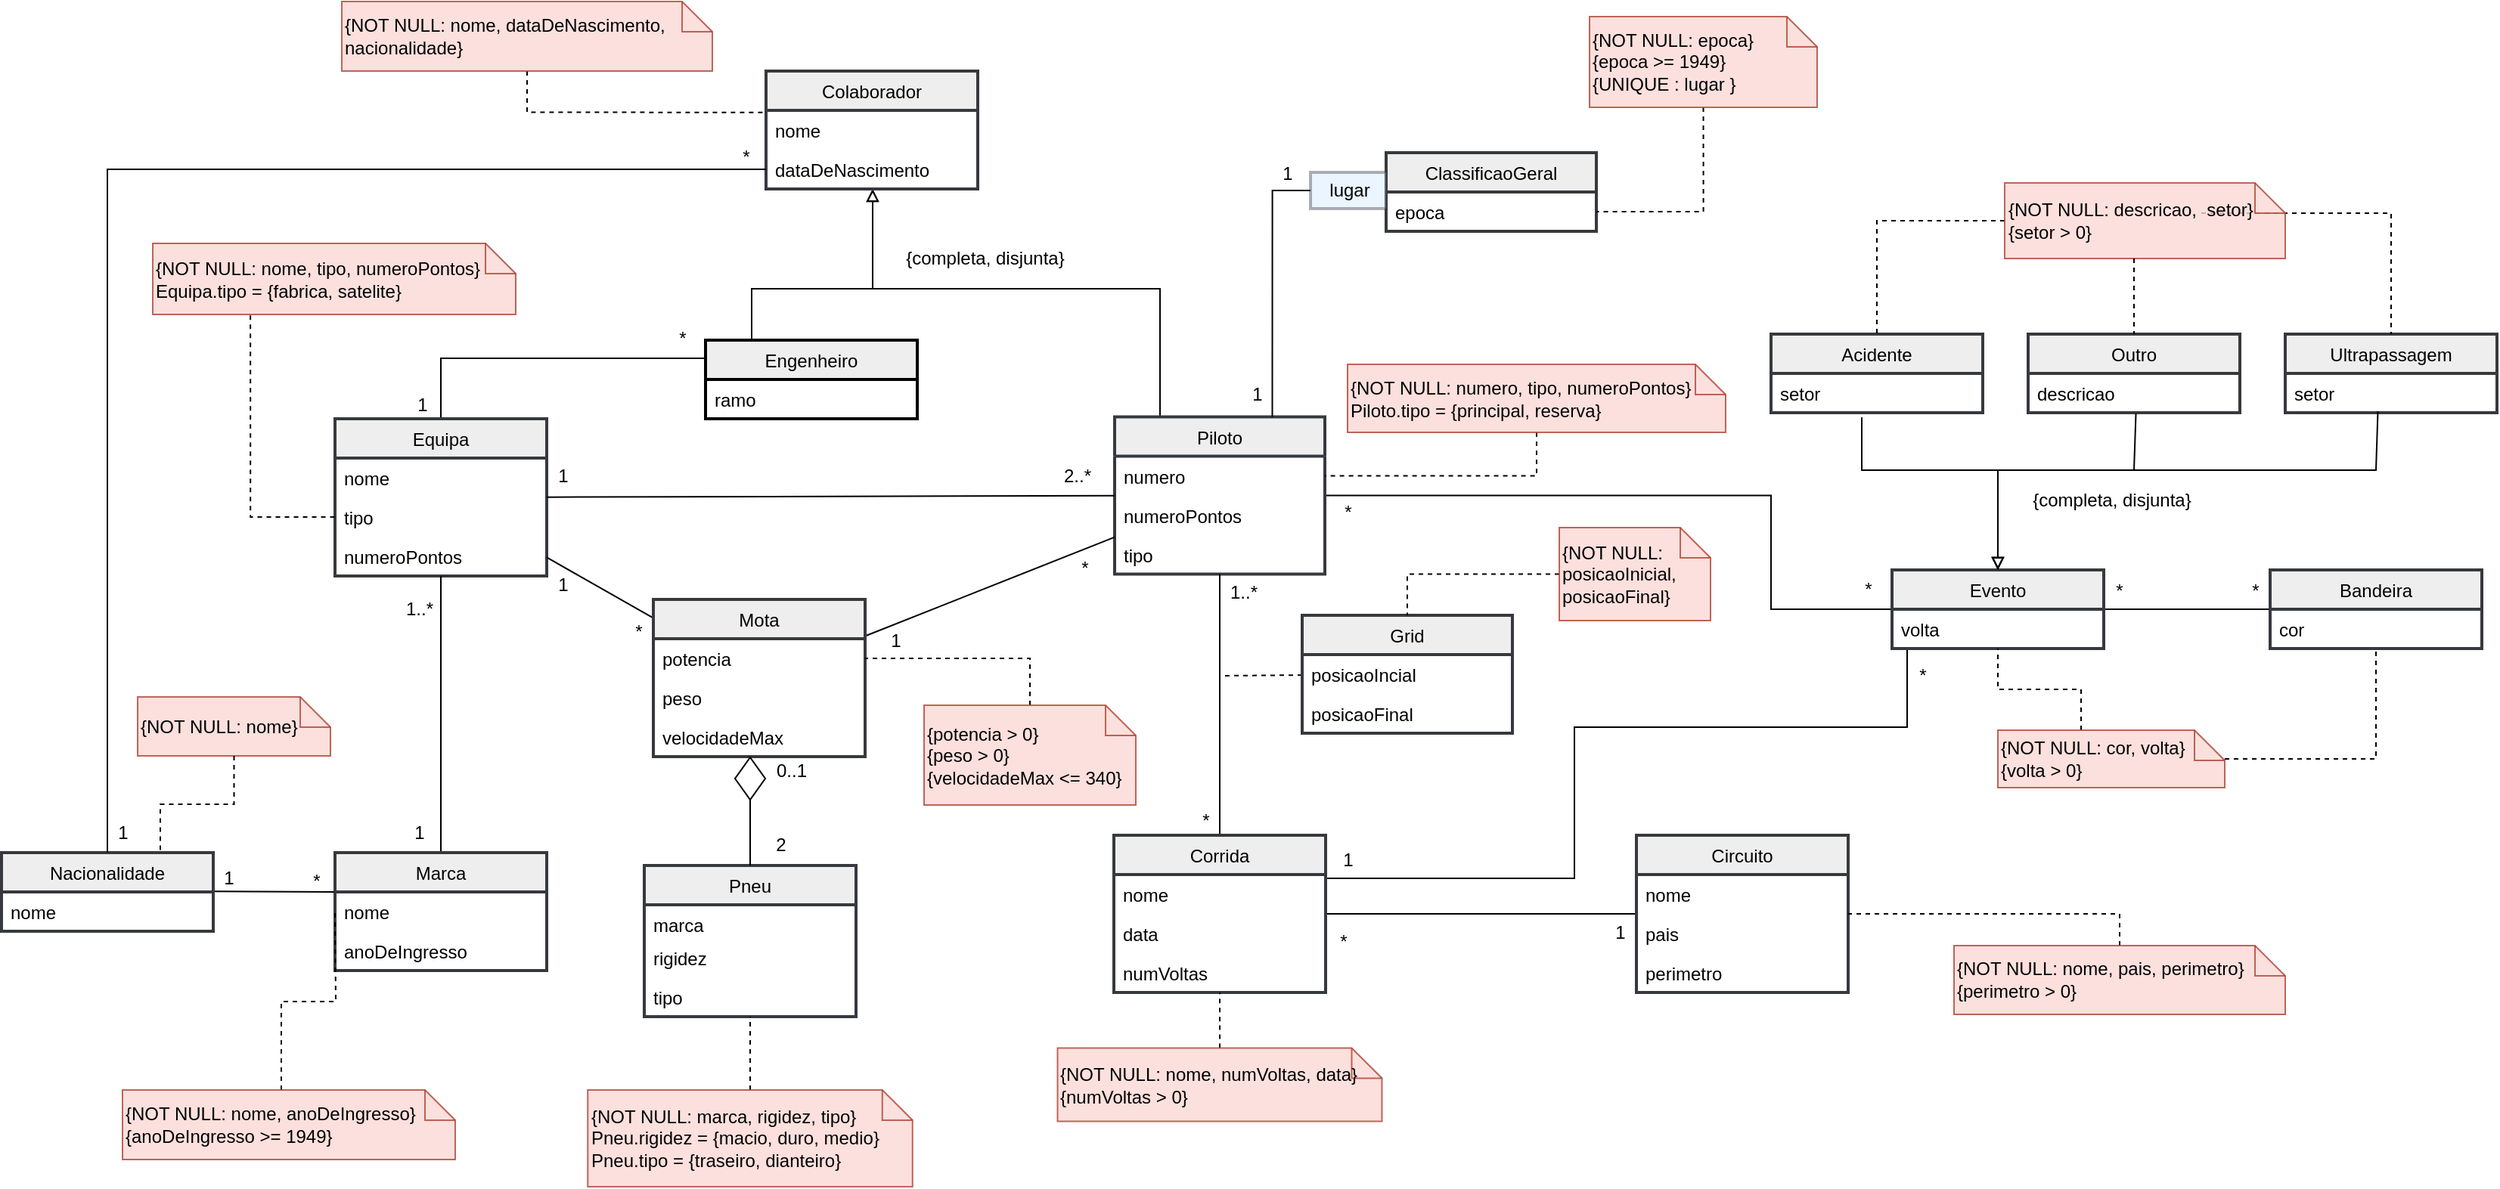 <mxfile version="15.9.1" type="device"><diagram id="W3Yn-J2Q2SD5aKHEiCi0" name="Página-1"><mxGraphModel dx="2249" dy="755" grid="1" gridSize="10" guides="1" tooltips="1" connect="1" arrows="1" fold="1" page="1" pageScale="1" pageWidth="827" pageHeight="1169" math="0" shadow="0"><root><mxCell id="0"/><mxCell id="1" parent="0"/><mxCell id="7Xu1sDAc1lIP5U2hS9Tf-28" style="edgeStyle=orthogonalEdgeStyle;rounded=0;orthogonalLoop=1;jettySize=auto;html=1;exitX=0.5;exitY=0;exitDx=0;exitDy=0;endArrow=none;endFill=0;" parent="1" source="SKWcawX3aGjI_WozmqhI-1" target="7Xu1sDAc1lIP5U2hS9Tf-5" edge="1"><mxGeometry relative="1" as="geometry"><Array as="points"><mxPoint x="240.5" y="446"/></Array></mxGeometry></mxCell><mxCell id="SKWcawX3aGjI_WozmqhI-1" value="Equipa" style="swimlane;fontStyle=0;childLayout=stackLayout;horizontal=1;startSize=26;fillColor=#eeeeee;horizontalStack=0;resizeParent=1;resizeParentMax=0;resizeLast=0;collapsible=1;marginBottom=0;strokeWidth=2;strokeColor=#36393d;" parent="1" vertex="1"><mxGeometry x="170.5" y="486" width="140" height="104" as="geometry"/></mxCell><mxCell id="SKWcawX3aGjI_WozmqhI-2" value="nome" style="text;strokeColor=none;fillColor=none;align=left;verticalAlign=top;spacingLeft=4;spacingRight=4;overflow=hidden;rotatable=0;points=[[0,0.5],[1,0.5]];portConstraint=eastwest;" parent="SKWcawX3aGjI_WozmqhI-1" vertex="1"><mxGeometry y="26" width="140" height="26" as="geometry"/></mxCell><mxCell id="SKWcawX3aGjI_WozmqhI-4" value="tipo" style="text;strokeColor=none;fillColor=none;align=left;verticalAlign=top;spacingLeft=4;spacingRight=4;overflow=hidden;rotatable=0;points=[[0,0.5],[1,0.5]];portConstraint=eastwest;" parent="SKWcawX3aGjI_WozmqhI-1" vertex="1"><mxGeometry y="52" width="140" height="26" as="geometry"/></mxCell><mxCell id="7Xu1sDAc1lIP5U2hS9Tf-4" value="numeroPontos" style="text;strokeColor=none;fillColor=none;align=left;verticalAlign=top;spacingLeft=4;spacingRight=4;overflow=hidden;rotatable=0;points=[[0,0.5],[1,0.5]];portConstraint=eastwest;" parent="SKWcawX3aGjI_WozmqhI-1" vertex="1"><mxGeometry y="78" width="140" height="26" as="geometry"/></mxCell><mxCell id="SKWcawX3aGjI_WozmqhI-157" style="edgeStyle=orthogonalEdgeStyle;rounded=0;orthogonalLoop=1;jettySize=auto;html=1;startArrow=none;startFill=0;endArrow=none;endFill=0;strokeColor=default;" parent="1" source="SKWcawX3aGjI_WozmqhI-5" target="SKWcawX3aGjI_WozmqhI-135" edge="1"><mxGeometry relative="1" as="geometry"><Array as="points"><mxPoint x="1120" y="537"/><mxPoint x="1120" y="612"/></Array></mxGeometry></mxCell><mxCell id="7Xu1sDAc1lIP5U2hS9Tf-14" style="edgeStyle=orthogonalEdgeStyle;rounded=0;orthogonalLoop=1;jettySize=auto;html=1;exitX=0.5;exitY=0;exitDx=0;exitDy=0;endArrow=block;endFill=0;" parent="1" source="SKWcawX3aGjI_WozmqhI-5" target="7Xu1sDAc1lIP5U2hS9Tf-9" edge="1"><mxGeometry relative="1" as="geometry"><Array as="points"><mxPoint x="716" y="485"/><mxPoint x="716" y="400"/><mxPoint x="526" y="400"/></Array></mxGeometry></mxCell><mxCell id="SKWcawX3aGjI_WozmqhI-5" value="Piloto" style="swimlane;fontStyle=0;childLayout=stackLayout;horizontal=1;startSize=26;fillColor=#eeeeee;horizontalStack=0;resizeParent=1;resizeParentMax=0;resizeLast=0;collapsible=1;marginBottom=0;strokeWidth=2;strokeColor=#36393d;" parent="1" vertex="1"><mxGeometry x="686" y="484.75" width="139" height="104" as="geometry"/></mxCell><mxCell id="SKWcawX3aGjI_WozmqhI-7" value="numero" style="text;strokeColor=none;fillColor=none;align=left;verticalAlign=top;spacingLeft=4;spacingRight=4;overflow=hidden;rotatable=0;points=[[0,0.5],[1,0.5]];portConstraint=eastwest;" parent="SKWcawX3aGjI_WozmqhI-5" vertex="1"><mxGeometry y="26" width="139" height="26" as="geometry"/></mxCell><mxCell id="7Xu1sDAc1lIP5U2hS9Tf-3" value="numeroPontos" style="text;strokeColor=none;fillColor=none;align=left;verticalAlign=top;spacingLeft=4;spacingRight=4;overflow=hidden;rotatable=0;points=[[0,0.5],[1,0.5]];portConstraint=eastwest;" parent="SKWcawX3aGjI_WozmqhI-5" vertex="1"><mxGeometry y="52" width="139" height="26" as="geometry"/></mxCell><mxCell id="7Xu1sDAc1lIP5U2hS9Tf-17" value="tipo" style="text;strokeColor=none;fillColor=none;align=left;verticalAlign=top;spacingLeft=4;spacingRight=4;overflow=hidden;rotatable=0;points=[[0,0.5],[1,0.5]];portConstraint=eastwest;" parent="SKWcawX3aGjI_WozmqhI-5" vertex="1"><mxGeometry y="78" width="139" height="26" as="geometry"/></mxCell><mxCell id="SKWcawX3aGjI_WozmqhI-95" style="edgeStyle=none;rounded=0;orthogonalLoop=1;jettySize=auto;html=1;startArrow=none;startFill=0;endArrow=none;endFill=0;strokeColor=default;" parent="1" source="SKWcawX3aGjI_WozmqhI-9" target="SKWcawX3aGjI_WozmqhI-1" edge="1"><mxGeometry relative="1" as="geometry"><mxPoint x="275.5" y="676" as="sourcePoint"/></mxGeometry></mxCell><mxCell id="SKWcawX3aGjI_WozmqhI-9" value="Marca" style="swimlane;fontStyle=0;childLayout=stackLayout;horizontal=1;startSize=26;fillColor=#eeeeee;horizontalStack=0;resizeParent=1;resizeParentMax=0;resizeLast=0;collapsible=1;marginBottom=0;strokeWidth=2;strokeColor=#36393d;" parent="1" vertex="1"><mxGeometry x="170.5" y="773" width="140" height="78" as="geometry"/></mxCell><mxCell id="SKWcawX3aGjI_WozmqhI-10" value="nome" style="text;strokeColor=none;fillColor=none;align=left;verticalAlign=top;spacingLeft=4;spacingRight=4;overflow=hidden;rotatable=0;points=[[0,0.5],[1,0.5]];portConstraint=eastwest;" parent="SKWcawX3aGjI_WozmqhI-9" vertex="1"><mxGeometry y="26" width="140" height="26" as="geometry"/></mxCell><mxCell id="SKWcawX3aGjI_WozmqhI-11" value="anoDeIngresso" style="text;strokeColor=none;fillColor=none;align=left;verticalAlign=top;spacingLeft=4;spacingRight=4;overflow=hidden;rotatable=0;points=[[0,0.5],[1,0.5]];portConstraint=eastwest;" parent="SKWcawX3aGjI_WozmqhI-9" vertex="1"><mxGeometry y="52" width="140" height="26" as="geometry"/></mxCell><mxCell id="SKWcawX3aGjI_WozmqhI-102" style="edgeStyle=none;rounded=0;orthogonalLoop=1;jettySize=auto;html=1;startArrow=none;startFill=0;endArrow=none;endFill=0;strokeColor=default;" parent="1" source="SKWcawX3aGjI_WozmqhI-13" target="SKWcawX3aGjI_WozmqhI-1" edge="1"><mxGeometry relative="1" as="geometry"/></mxCell><mxCell id="7Xu1sDAc1lIP5U2hS9Tf-30" style="rounded=0;orthogonalLoop=1;jettySize=auto;html=1;endArrow=none;endFill=0;" parent="1" source="SKWcawX3aGjI_WozmqhI-13" target="SKWcawX3aGjI_WozmqhI-5" edge="1"><mxGeometry relative="1" as="geometry"/></mxCell><mxCell id="SKWcawX3aGjI_WozmqhI-13" value="Mota" style="swimlane;fontStyle=0;childLayout=stackLayout;horizontal=1;startSize=26;fillColor=#eeeeee;horizontalStack=0;resizeParent=1;resizeParentMax=0;resizeLast=0;collapsible=1;marginBottom=0;strokeWidth=2;strokeColor=#36393d;" parent="1" vertex="1"><mxGeometry x="381" y="605.5" width="140" height="104" as="geometry"/></mxCell><mxCell id="SKWcawX3aGjI_WozmqhI-15" value="potencia" style="text;strokeColor=none;fillColor=none;align=left;verticalAlign=top;spacingLeft=4;spacingRight=4;overflow=hidden;rotatable=0;points=[[0,0.5],[1,0.5]];portConstraint=eastwest;" parent="SKWcawX3aGjI_WozmqhI-13" vertex="1"><mxGeometry y="26" width="140" height="26" as="geometry"/></mxCell><mxCell id="I0ZQyb5HNKhoFNjFKd3M-7" value="peso" style="text;strokeColor=none;fillColor=none;align=left;verticalAlign=top;spacingLeft=4;spacingRight=4;overflow=hidden;rotatable=0;points=[[0,0.5],[1,0.5]];portConstraint=eastwest;" parent="SKWcawX3aGjI_WozmqhI-13" vertex="1"><mxGeometry y="52" width="140" height="26" as="geometry"/></mxCell><mxCell id="SKWcawX3aGjI_WozmqhI-87" value="velocidadeMax" style="text;strokeColor=none;fillColor=none;align=left;verticalAlign=top;spacingLeft=4;spacingRight=4;overflow=hidden;rotatable=0;points=[[0,0.5],[1,0.5]];portConstraint=eastwest;" parent="SKWcawX3aGjI_WozmqhI-13" vertex="1"><mxGeometry y="78" width="140" height="26" as="geometry"/></mxCell><mxCell id="SKWcawX3aGjI_WozmqhI-99" style="edgeStyle=none;rounded=0;orthogonalLoop=1;jettySize=auto;html=1;startArrow=none;startFill=0;endArrow=none;endFill=0;strokeColor=default;" parent="1" source="SKWcawX3aGjI_WozmqhI-17" target="SKWcawX3aGjI_WozmqhI-5" edge="1"><mxGeometry relative="1" as="geometry"><mxPoint x="679.613" y="687.5" as="sourcePoint"/></mxGeometry></mxCell><mxCell id="SKWcawX3aGjI_WozmqhI-112" style="edgeStyle=none;rounded=0;orthogonalLoop=1;jettySize=auto;html=1;startArrow=none;startFill=0;endArrow=none;endFill=0;strokeColor=default;" parent="1" source="SKWcawX3aGjI_WozmqhI-17" target="SKWcawX3aGjI_WozmqhI-21" edge="1"><mxGeometry relative="1" as="geometry"/></mxCell><mxCell id="SKWcawX3aGjI_WozmqhI-160" style="edgeStyle=orthogonalEdgeStyle;rounded=0;orthogonalLoop=1;jettySize=auto;html=1;startArrow=none;startFill=0;endArrow=none;endFill=0;strokeColor=default;" parent="1" source="SKWcawX3aGjI_WozmqhI-17" target="SKWcawX3aGjI_WozmqhI-135" edge="1"><mxGeometry relative="1" as="geometry"><Array as="points"><mxPoint x="990" y="790"/><mxPoint x="990" y="690"/><mxPoint x="1210" y="690"/></Array></mxGeometry></mxCell><mxCell id="SKWcawX3aGjI_WozmqhI-17" value="Corrida" style="swimlane;fontStyle=0;childLayout=stackLayout;horizontal=1;startSize=26;fillColor=#eeeeee;horizontalStack=0;resizeParent=1;resizeParentMax=0;resizeLast=0;collapsible=1;marginBottom=0;strokeWidth=2;strokeColor=#36393d;" parent="1" vertex="1"><mxGeometry x="685.5" y="761.5" width="140" height="104" as="geometry"/></mxCell><mxCell id="SKWcawX3aGjI_WozmqhI-20" value="nome" style="text;strokeColor=none;fillColor=none;align=left;verticalAlign=top;spacingLeft=4;spacingRight=4;overflow=hidden;rotatable=0;points=[[0,0.5],[1,0.5]];portConstraint=eastwest;" parent="SKWcawX3aGjI_WozmqhI-17" vertex="1"><mxGeometry y="26" width="140" height="26" as="geometry"/></mxCell><mxCell id="SKWcawX3aGjI_WozmqhI-18" value="data" style="text;strokeColor=none;fillColor=none;align=left;verticalAlign=top;spacingLeft=4;spacingRight=4;overflow=hidden;rotatable=0;points=[[0,0.5],[1,0.5]];portConstraint=eastwest;" parent="SKWcawX3aGjI_WozmqhI-17" vertex="1"><mxGeometry y="52" width="140" height="26" as="geometry"/></mxCell><mxCell id="SKWcawX3aGjI_WozmqhI-117" value="numVoltas" style="text;strokeColor=none;fillColor=none;align=left;verticalAlign=top;spacingLeft=4;spacingRight=4;overflow=hidden;rotatable=0;points=[[0,0.5],[1,0.5]];portConstraint=eastwest;" parent="SKWcawX3aGjI_WozmqhI-17" vertex="1"><mxGeometry y="78" width="140" height="26" as="geometry"/></mxCell><mxCell id="SKWcawX3aGjI_WozmqhI-21" value="Circuito" style="swimlane;fontStyle=0;childLayout=stackLayout;horizontal=1;startSize=26;fillColor=#eeeeee;horizontalStack=0;resizeParent=1;resizeParentMax=0;resizeLast=0;collapsible=1;marginBottom=0;strokeWidth=2;strokeColor=#36393d;" parent="1" vertex="1"><mxGeometry x="1031" y="761.5" width="140" height="104" as="geometry"/></mxCell><mxCell id="SKWcawX3aGjI_WozmqhI-22" value="nome" style="text;strokeColor=none;fillColor=none;align=left;verticalAlign=top;spacingLeft=4;spacingRight=4;overflow=hidden;rotatable=0;points=[[0,0.5],[1,0.5]];portConstraint=eastwest;" parent="SKWcawX3aGjI_WozmqhI-21" vertex="1"><mxGeometry y="26" width="140" height="26" as="geometry"/></mxCell><mxCell id="SKWcawX3aGjI_WozmqhI-23" value="pais" style="text;strokeColor=none;fillColor=none;align=left;verticalAlign=top;spacingLeft=4;spacingRight=4;overflow=hidden;rotatable=0;points=[[0,0.5],[1,0.5]];portConstraint=eastwest;" parent="SKWcawX3aGjI_WozmqhI-21" vertex="1"><mxGeometry y="52" width="140" height="26" as="geometry"/></mxCell><mxCell id="SKWcawX3aGjI_WozmqhI-24" value="perimetro" style="text;strokeColor=none;fillColor=none;align=left;verticalAlign=top;spacingLeft=4;spacingRight=4;overflow=hidden;rotatable=0;points=[[0,0.5],[1,0.5]];portConstraint=eastwest;" parent="SKWcawX3aGjI_WozmqhI-21" vertex="1"><mxGeometry y="78" width="140" height="26" as="geometry"/></mxCell><mxCell id="SKWcawX3aGjI_WozmqhI-26" value="Pneu" style="swimlane;fontStyle=0;childLayout=stackLayout;horizontal=1;startSize=26;fillColor=#eeeeee;horizontalStack=0;resizeParent=1;resizeParentMax=0;resizeLast=0;collapsible=1;marginBottom=0;strokeWidth=2;strokeColor=#36393d;" parent="1" vertex="1"><mxGeometry x="375" y="781.5" width="140" height="100" as="geometry"/></mxCell><mxCell id="SKWcawX3aGjI_WozmqhI-27" value="marca" style="text;strokeColor=none;fillColor=none;align=left;verticalAlign=top;spacingLeft=4;spacingRight=4;overflow=hidden;rotatable=0;points=[[0,0.5],[1,0.5]];portConstraint=eastwest;" parent="SKWcawX3aGjI_WozmqhI-26" vertex="1"><mxGeometry y="26" width="140" height="22" as="geometry"/></mxCell><mxCell id="SKWcawX3aGjI_WozmqhI-28" value="rigidez" style="text;strokeColor=none;fillColor=none;align=left;verticalAlign=top;spacingLeft=4;spacingRight=4;overflow=hidden;rotatable=0;points=[[0,0.5],[1,0.5]];portConstraint=eastwest;" parent="SKWcawX3aGjI_WozmqhI-26" vertex="1"><mxGeometry y="48" width="140" height="26" as="geometry"/></mxCell><mxCell id="SKWcawX3aGjI_WozmqhI-29" value="tipo" style="text;strokeColor=none;fillColor=none;align=left;verticalAlign=top;spacingLeft=4;spacingRight=4;overflow=hidden;rotatable=0;points=[[0,0.5],[1,0.5]];portConstraint=eastwest;" parent="SKWcawX3aGjI_WozmqhI-26" vertex="1"><mxGeometry y="74" width="140" height="26" as="geometry"/></mxCell><mxCell id="SKWcawX3aGjI_WozmqhI-89" style="rounded=0;orthogonalLoop=1;jettySize=auto;html=1;startArrow=none;startFill=0;endArrow=none;endFill=0;strokeColor=default;" parent="1" source="SKWcawX3aGjI_WozmqhI-1" target="SKWcawX3aGjI_WozmqhI-5" edge="1"><mxGeometry relative="1" as="geometry"><mxPoint x="275.5" y="461.427" as="sourcePoint"/></mxGeometry></mxCell><mxCell id="SKWcawX3aGjI_WozmqhI-91" value="1" style="text;html=1;align=center;verticalAlign=middle;resizable=0;points=[];autosize=1;strokeColor=none;fillColor=none;" parent="1" vertex="1"><mxGeometry x="310.5" y="514" width="20" height="20" as="geometry"/></mxCell><mxCell id="SKWcawX3aGjI_WozmqhI-92" value="2..*" style="text;html=1;align=center;verticalAlign=middle;resizable=0;points=[];autosize=1;strokeColor=none;fillColor=none;" parent="1" vertex="1"><mxGeometry x="645.5" y="514" width="30" height="20" as="geometry"/></mxCell><mxCell id="SKWcawX3aGjI_WozmqhI-96" value="1" style="text;html=1;align=center;verticalAlign=middle;resizable=0;points=[];autosize=1;strokeColor=none;fillColor=none;" parent="1" vertex="1"><mxGeometry x="215.5" y="750" width="20" height="20" as="geometry"/></mxCell><mxCell id="SKWcawX3aGjI_WozmqhI-97" value="1..*" style="text;html=1;align=center;verticalAlign=middle;resizable=0;points=[];autosize=1;strokeColor=none;fillColor=none;" parent="1" vertex="1"><mxGeometry x="210.5" y="602" width="30" height="20" as="geometry"/></mxCell><mxCell id="SKWcawX3aGjI_WozmqhI-101" value="1..*" style="text;html=1;align=center;verticalAlign=middle;resizable=0;points=[];autosize=1;strokeColor=none;fillColor=none;" parent="1" vertex="1"><mxGeometry x="755.5" y="590.5" width="30" height="20" as="geometry"/></mxCell><mxCell id="SKWcawX3aGjI_WozmqhI-104" value="1" style="text;html=1;align=center;verticalAlign=middle;resizable=0;points=[];autosize=1;strokeColor=none;fillColor=none;" parent="1" vertex="1"><mxGeometry x="531" y="623" width="20" height="20" as="geometry"/></mxCell><mxCell id="SKWcawX3aGjI_WozmqhI-106" value="*" style="text;html=1;align=center;verticalAlign=middle;resizable=0;points=[];autosize=1;strokeColor=none;fillColor=none;" parent="1" vertex="1"><mxGeometry x="655.5" y="575" width="20" height="20" as="geometry"/></mxCell><mxCell id="SKWcawX3aGjI_WozmqhI-107" value="1" style="text;html=1;align=center;verticalAlign=middle;resizable=0;points=[];autosize=1;strokeColor=none;fillColor=none;" parent="1" vertex="1"><mxGeometry x="310.5" y="585.5" width="20" height="20" as="geometry"/></mxCell><mxCell id="SKWcawX3aGjI_WozmqhI-110" value="*" style="text;html=1;align=center;verticalAlign=middle;resizable=0;points=[];autosize=1;strokeColor=none;fillColor=none;" parent="1" vertex="1"><mxGeometry x="361" y="617" width="20" height="20" as="geometry"/></mxCell><mxCell id="SKWcawX3aGjI_WozmqhI-111" value="2" style="text;html=1;align=center;verticalAlign=middle;resizable=0;points=[];autosize=1;strokeColor=none;fillColor=none;" parent="1" vertex="1"><mxGeometry x="455" y="757.5" width="20" height="20" as="geometry"/></mxCell><mxCell id="SKWcawX3aGjI_WozmqhI-113" value="1" style="text;html=1;align=center;verticalAlign=middle;resizable=0;points=[];autosize=1;strokeColor=none;fillColor=none;" parent="1" vertex="1"><mxGeometry x="1010" y="815.5" width="20" height="20" as="geometry"/></mxCell><mxCell id="SKWcawX3aGjI_WozmqhI-114" value="*" style="text;html=1;align=center;verticalAlign=middle;resizable=0;points=[];autosize=1;strokeColor=none;fillColor=none;" parent="1" vertex="1"><mxGeometry x="826.5" y="821.5" width="20" height="20" as="geometry"/></mxCell><mxCell id="SKWcawX3aGjI_WozmqhI-122" value="*" style="text;html=1;align=center;verticalAlign=middle;resizable=0;points=[];autosize=1;strokeColor=none;fillColor=none;" parent="1" vertex="1"><mxGeometry x="735.5" y="741.5" width="20" height="20" as="geometry"/></mxCell><mxCell id="SKWcawX3aGjI_WozmqhI-128" value="Outro" style="swimlane;fontStyle=0;childLayout=stackLayout;horizontal=1;startSize=26;fillColor=#eeeeee;horizontalStack=0;resizeParent=1;resizeParentMax=0;resizeLast=0;collapsible=1;marginBottom=0;strokeWidth=2;strokeColor=#36393d;" parent="1" vertex="1"><mxGeometry x="1290" y="430" width="140" height="52" as="geometry"/></mxCell><mxCell id="SKWcawX3aGjI_WozmqhI-138" value="descricao" style="text;strokeColor=none;fillColor=none;align=left;verticalAlign=top;spacingLeft=4;spacingRight=4;overflow=hidden;rotatable=0;points=[[0,0.5],[1,0.5]];portConstraint=eastwest;" parent="SKWcawX3aGjI_WozmqhI-128" vertex="1"><mxGeometry y="26" width="140" height="26" as="geometry"/></mxCell><mxCell id="SKWcawX3aGjI_WozmqhI-152" style="rounded=0;orthogonalLoop=1;jettySize=auto;html=1;startArrow=none;startFill=0;endArrow=none;endFill=0;strokeColor=default;" parent="1" source="SKWcawX3aGjI_WozmqhI-135" target="SKWcawX3aGjI_WozmqhI-150" edge="1"><mxGeometry relative="1" as="geometry"><mxPoint x="1270" y="590" as="sourcePoint"/></mxGeometry></mxCell><mxCell id="SKWcawX3aGjI_WozmqhI-135" value="Evento" style="swimlane;fontStyle=0;childLayout=stackLayout;horizontal=1;startSize=26;fillColor=#eeeeee;horizontalStack=0;resizeParent=1;resizeParentMax=0;resizeLast=0;collapsible=1;marginBottom=0;strokeWidth=2;strokeColor=#36393d;" parent="1" vertex="1"><mxGeometry x="1200" y="586" width="140" height="52" as="geometry"/></mxCell><mxCell id="SKWcawX3aGjI_WozmqhI-136" value="volta" style="text;strokeColor=none;fillColor=none;align=left;verticalAlign=top;spacingLeft=4;spacingRight=4;overflow=hidden;rotatable=0;points=[[0,0.5],[1,0.5]];portConstraint=eastwest;" parent="SKWcawX3aGjI_WozmqhI-135" vertex="1"><mxGeometry y="26" width="140" height="26" as="geometry"/></mxCell><mxCell id="SKWcawX3aGjI_WozmqhI-150" value="Bandeira" style="swimlane;fontStyle=0;childLayout=stackLayout;horizontal=1;startSize=26;fillColor=#eeeeee;horizontalStack=0;resizeParent=1;resizeParentMax=0;resizeLast=0;collapsible=1;marginBottom=0;strokeWidth=2;strokeColor=#36393d;" parent="1" vertex="1"><mxGeometry x="1450" y="586" width="140" height="52" as="geometry"/></mxCell><mxCell id="SKWcawX3aGjI_WozmqhI-151" value="cor" style="text;strokeColor=none;fillColor=none;align=left;verticalAlign=top;spacingLeft=4;spacingRight=4;overflow=hidden;rotatable=0;points=[[0,0.5],[1,0.5]];portConstraint=eastwest;" parent="SKWcawX3aGjI_WozmqhI-150" vertex="1"><mxGeometry y="26" width="140" height="26" as="geometry"/></mxCell><mxCell id="SKWcawX3aGjI_WozmqhI-153" value="*" style="text;html=1;align=center;verticalAlign=middle;resizable=0;points=[];autosize=1;strokeColor=none;fillColor=none;" parent="1" vertex="1"><mxGeometry x="1430" y="590" width="20" height="20" as="geometry"/></mxCell><mxCell id="SKWcawX3aGjI_WozmqhI-154" value="*" style="text;html=1;align=center;verticalAlign=middle;resizable=0;points=[];autosize=1;strokeColor=none;fillColor=none;" parent="1" vertex="1"><mxGeometry x="1340" y="590" width="20" height="20" as="geometry"/></mxCell><mxCell id="SKWcawX3aGjI_WozmqhI-158" value="*" style="text;html=1;align=center;verticalAlign=middle;resizable=0;points=[];autosize=1;strokeColor=none;fillColor=none;" parent="1" vertex="1"><mxGeometry x="829.5" y="538" width="20" height="20" as="geometry"/></mxCell><mxCell id="SKWcawX3aGjI_WozmqhI-159" value="*" style="text;html=1;align=center;verticalAlign=middle;resizable=0;points=[];autosize=1;strokeColor=none;fillColor=none;" parent="1" vertex="1"><mxGeometry x="1174" y="589" width="20" height="20" as="geometry"/></mxCell><mxCell id="SKWcawX3aGjI_WozmqhI-161" value="*" style="text;html=1;align=center;verticalAlign=middle;resizable=0;points=[];autosize=1;strokeColor=none;fillColor=none;" parent="1" vertex="1"><mxGeometry x="1210" y="646" width="20" height="20" as="geometry"/></mxCell><mxCell id="SKWcawX3aGjI_WozmqhI-162" value="1" style="text;html=1;align=center;verticalAlign=middle;resizable=0;points=[];autosize=1;strokeColor=none;fillColor=none;" parent="1" vertex="1"><mxGeometry x="829.5" y="767.5" width="20" height="20" as="geometry"/></mxCell><mxCell id="SKWcawX3aGjI_WozmqhI-163" value="Ultrapassagem" style="swimlane;fontStyle=0;childLayout=stackLayout;horizontal=1;startSize=26;fillColor=#eeeeee;horizontalStack=0;resizeParent=1;resizeParentMax=0;resizeLast=0;collapsible=1;marginBottom=0;strokeWidth=2;strokeColor=#36393d;" parent="1" vertex="1"><mxGeometry x="1460" y="430" width="140" height="52" as="geometry"/></mxCell><mxCell id="SKWcawX3aGjI_WozmqhI-164" value="setor" style="text;strokeColor=none;fillColor=none;align=left;verticalAlign=top;spacingLeft=4;spacingRight=4;overflow=hidden;rotatable=0;points=[[0,0.5],[1,0.5]];portConstraint=eastwest;" parent="SKWcawX3aGjI_WozmqhI-163" vertex="1"><mxGeometry y="26" width="140" height="26" as="geometry"/></mxCell><mxCell id="SKWcawX3aGjI_WozmqhI-169" value="Acidente" style="swimlane;fontStyle=0;childLayout=stackLayout;horizontal=1;startSize=26;fillColor=#eeeeee;horizontalStack=0;resizeParent=1;resizeParentMax=0;resizeLast=0;collapsible=1;marginBottom=0;strokeWidth=2;strokeColor=#36393d;" parent="1" vertex="1"><mxGeometry x="1120" y="430" width="140" height="52" as="geometry"/></mxCell><mxCell id="SKWcawX3aGjI_WozmqhI-170" value="setor" style="text;strokeColor=none;fillColor=none;align=left;verticalAlign=top;spacingLeft=4;spacingRight=4;overflow=hidden;rotatable=0;points=[[0,0.5],[1,0.5]];portConstraint=eastwest;" parent="SKWcawX3aGjI_WozmqhI-169" vertex="1"><mxGeometry y="26" width="140" height="26" as="geometry"/></mxCell><mxCell id="7Xu1sDAc1lIP5U2hS9Tf-13" style="edgeStyle=orthogonalEdgeStyle;rounded=0;orthogonalLoop=1;jettySize=auto;html=1;endArrow=block;endFill=0;" parent="1" source="7Xu1sDAc1lIP5U2hS9Tf-5" target="7Xu1sDAc1lIP5U2hS9Tf-9" edge="1"><mxGeometry relative="1" as="geometry"><Array as="points"><mxPoint x="446" y="400"/><mxPoint x="526" y="400"/></Array></mxGeometry></mxCell><mxCell id="7Xu1sDAc1lIP5U2hS9Tf-5" value="Engenheiro" style="swimlane;fontStyle=0;childLayout=stackLayout;horizontal=1;startSize=26;fillColor=#eeeeee;horizontalStack=0;resizeParent=1;resizeParentMax=0;resizeLast=0;collapsible=1;marginBottom=0;strokeWidth=2;strokeColor=#000000;" parent="1" vertex="1"><mxGeometry x="415.5" y="434" width="140" height="52" as="geometry"/></mxCell><mxCell id="7Xu1sDAc1lIP5U2hS9Tf-8" value="ramo" style="text;strokeColor=none;fillColor=none;align=left;verticalAlign=top;spacingLeft=4;spacingRight=4;overflow=hidden;rotatable=0;points=[[0,0.5],[1,0.5]];portConstraint=eastwest;" parent="7Xu1sDAc1lIP5U2hS9Tf-5" vertex="1"><mxGeometry y="26" width="140" height="26" as="geometry"/></mxCell><mxCell id="7Xu1sDAc1lIP5U2hS9Tf-9" value="Colaborador" style="swimlane;fontStyle=0;childLayout=stackLayout;horizontal=1;startSize=26;fillColor=#eeeeee;horizontalStack=0;resizeParent=1;resizeParentMax=0;resizeLast=0;collapsible=1;marginBottom=0;strokeWidth=2;strokeColor=#36393d;swimlaneFillColor=none;" parent="1" vertex="1"><mxGeometry x="455.5" y="256" width="140" height="78" as="geometry"/></mxCell><mxCell id="7Xu1sDAc1lIP5U2hS9Tf-10" value="nome" style="text;strokeColor=none;fillColor=none;align=left;verticalAlign=top;spacingLeft=4;spacingRight=4;overflow=hidden;rotatable=0;points=[[0,0.5],[1,0.5]];portConstraint=eastwest;" parent="7Xu1sDAc1lIP5U2hS9Tf-9" vertex="1"><mxGeometry y="26" width="140" height="26" as="geometry"/></mxCell><mxCell id="7Xu1sDAc1lIP5U2hS9Tf-11" value="dataDeNascimento" style="text;strokeColor=none;fillColor=none;align=left;verticalAlign=top;spacingLeft=4;spacingRight=4;overflow=hidden;rotatable=0;points=[[0,0.5],[1,0.5]];portConstraint=eastwest;" parent="7Xu1sDAc1lIP5U2hS9Tf-9" vertex="1"><mxGeometry y="52" width="140" height="26" as="geometry"/></mxCell><mxCell id="7Xu1sDAc1lIP5U2hS9Tf-22" style="rounded=0;orthogonalLoop=1;jettySize=auto;html=1;endArrow=none;endFill=0;dashed=1;" parent="1" source="7Xu1sDAc1lIP5U2hS9Tf-18" edge="1"><mxGeometry relative="1" as="geometry"><mxPoint x="755.5" y="656" as="targetPoint"/></mxGeometry></mxCell><mxCell id="7Xu1sDAc1lIP5U2hS9Tf-18" value="Grid" style="swimlane;fontStyle=0;childLayout=stackLayout;horizontal=1;startSize=26;fillColor=#eeeeee;horizontalStack=0;resizeParent=1;resizeParentMax=0;resizeLast=0;collapsible=1;marginBottom=0;strokeWidth=2;strokeColor=#36393d;" parent="1" vertex="1"><mxGeometry x="810" y="616" width="139" height="78" as="geometry"/></mxCell><mxCell id="7Xu1sDAc1lIP5U2hS9Tf-19" value="posicaoIncial" style="text;strokeColor=none;fillColor=none;align=left;verticalAlign=top;spacingLeft=4;spacingRight=4;overflow=hidden;rotatable=0;points=[[0,0.5],[1,0.5]];portConstraint=eastwest;" parent="7Xu1sDAc1lIP5U2hS9Tf-18" vertex="1"><mxGeometry y="26" width="139" height="26" as="geometry"/></mxCell><mxCell id="7Xu1sDAc1lIP5U2hS9Tf-20" value="posicaoFinal" style="text;strokeColor=none;fillColor=none;align=left;verticalAlign=top;spacingLeft=4;spacingRight=4;overflow=hidden;rotatable=0;points=[[0,0.5],[1,0.5]];portConstraint=eastwest;" parent="7Xu1sDAc1lIP5U2hS9Tf-18" vertex="1"><mxGeometry y="52" width="139" height="26" as="geometry"/></mxCell><mxCell id="7Xu1sDAc1lIP5U2hS9Tf-24" value="ClassificaoGeral" style="swimlane;fontStyle=0;childLayout=stackLayout;horizontal=1;startSize=26;fillColor=#eeeeee;horizontalStack=0;resizeParent=1;resizeParentMax=0;resizeLast=0;collapsible=1;marginBottom=0;strokeWidth=2;strokeColor=#36393d;" parent="1" vertex="1"><mxGeometry x="865.5" y="310" width="139" height="52" as="geometry"/></mxCell><mxCell id="7Xu1sDAc1lIP5U2hS9Tf-25" value="epoca" style="text;strokeColor=none;fillColor=none;align=left;verticalAlign=top;spacingLeft=4;spacingRight=4;overflow=hidden;rotatable=0;points=[[0,0.5],[1,0.5]];portConstraint=eastwest;" parent="7Xu1sDAc1lIP5U2hS9Tf-24" vertex="1"><mxGeometry y="26" width="139" height="26" as="geometry"/></mxCell><mxCell id="7Xu1sDAc1lIP5U2hS9Tf-34" style="edgeStyle=orthogonalEdgeStyle;rounded=0;orthogonalLoop=1;jettySize=auto;html=1;endArrow=none;endFill=0;exitX=0;exitY=0.5;exitDx=0;exitDy=0;entryX=0.75;entryY=0;entryDx=0;entryDy=0;" parent="1" source="7Xu1sDAc1lIP5U2hS9Tf-33" target="SKWcawX3aGjI_WozmqhI-5" edge="1"><mxGeometry relative="1" as="geometry"><mxPoint x="800.5" y="308" as="sourcePoint"/><mxPoint x="800.5" y="486" as="targetPoint"/></mxGeometry></mxCell><mxCell id="7Xu1sDAc1lIP5U2hS9Tf-33" value="lugar" style="html=1;rotation=0;strokeWidth=2;fillColor=#cce5ff;strokeColor=#36393d;opacity=40;" parent="1" vertex="1"><mxGeometry x="815.5" y="323" width="50" height="24" as="geometry"/></mxCell><mxCell id="7Xu1sDAc1lIP5U2hS9Tf-35" value="0..1" style="text;html=1;align=center;verticalAlign=middle;resizable=0;points=[];autosize=1;strokeColor=none;fillColor=none;" parent="1" vertex="1"><mxGeometry x="451.5" y="709" width="40" height="20" as="geometry"/></mxCell><mxCell id="7Xu1sDAc1lIP5U2hS9Tf-36" value="*" style="text;html=1;align=center;verticalAlign=middle;resizable=0;points=[];autosize=1;strokeColor=none;fillColor=none;" parent="1" vertex="1"><mxGeometry x="390" y="423" width="20" height="20" as="geometry"/></mxCell><mxCell id="7Xu1sDAc1lIP5U2hS9Tf-37" value="1" style="text;html=1;align=center;verticalAlign=middle;resizable=0;points=[];autosize=1;strokeColor=none;fillColor=none;" parent="1" vertex="1"><mxGeometry x="218" y="467" width="20" height="20" as="geometry"/></mxCell><mxCell id="7Xu1sDAc1lIP5U2hS9Tf-38" value="1" style="text;html=1;align=center;verticalAlign=middle;resizable=0;points=[];autosize=1;strokeColor=none;fillColor=none;" parent="1" vertex="1"><mxGeometry x="790" y="314" width="20" height="20" as="geometry"/></mxCell><mxCell id="7Xu1sDAc1lIP5U2hS9Tf-39" value="1" style="text;html=1;align=center;verticalAlign=middle;resizable=0;points=[];autosize=1;strokeColor=none;fillColor=none;" parent="1" vertex="1"><mxGeometry x="770" y="460" width="20" height="20" as="geometry"/></mxCell><mxCell id="7Xu1sDAc1lIP5U2hS9Tf-40" value="{completa, disjunta}" style="text;html=1;align=center;verticalAlign=middle;resizable=0;points=[];autosize=1;strokeColor=none;fillColor=none;" parent="1" vertex="1"><mxGeometry x="540" y="370" width="120" height="20" as="geometry"/></mxCell><mxCell id="7Xu1sDAc1lIP5U2hS9Tf-41" value="{completa, disjunta}" style="text;html=1;align=center;verticalAlign=middle;resizable=0;points=[];autosize=1;strokeColor=none;fillColor=none;" parent="1" vertex="1"><mxGeometry x="1284.5" y="530" width="120" height="20" as="geometry"/></mxCell><mxCell id="sxxijNgC9KXlEih5-R_V-25" style="edgeStyle=orthogonalEdgeStyle;rounded=0;sketch=0;jumpSize=6;orthogonalLoop=1;jettySize=auto;html=1;exitX=0.5;exitY=0;exitDx=0;exitDy=0;exitPerimeter=0;dashed=1;startArrow=none;startFill=0;endArrow=none;endFill=0;targetPerimeterSpacing=0;strokeWidth=1;" parent="1" source="7Xu1sDAc1lIP5U2hS9Tf-42" target="SKWcawX3aGjI_WozmqhI-21" edge="1"><mxGeometry relative="1" as="geometry"/></mxCell><mxCell id="7Xu1sDAc1lIP5U2hS9Tf-42" value="&lt;div&gt;&lt;span&gt;{NOT NULL: nome, pais, perimetro}&lt;/span&gt;&lt;/div&gt;&lt;div&gt;{perimetro &amp;gt; 0}&lt;/div&gt;" style="shape=note;size=20;whiteSpace=wrap;html=1;align=left;strokeColor=#ae4132;fillColor=#fad9d5;opacity=80;" parent="1" vertex="1"><mxGeometry x="1241" y="834.5" width="219" height="45.5" as="geometry"/></mxCell><mxCell id="sxxijNgC9KXlEih5-R_V-26" style="edgeStyle=orthogonalEdgeStyle;rounded=0;sketch=0;jumpSize=6;orthogonalLoop=1;jettySize=auto;html=1;exitX=0.5;exitY=0;exitDx=0;exitDy=0;exitPerimeter=0;dashed=1;startArrow=none;startFill=0;endArrow=none;endFill=0;targetPerimeterSpacing=0;strokeWidth=1;" parent="1" source="sxxijNgC9KXlEih5-R_V-2" target="SKWcawX3aGjI_WozmqhI-17" edge="1"><mxGeometry relative="1" as="geometry"/></mxCell><mxCell id="sxxijNgC9KXlEih5-R_V-2" value="&lt;div&gt;&lt;span&gt;{NOT NULL: nome, numVoltas, data}&lt;/span&gt;&lt;/div&gt;&lt;div&gt;&lt;span&gt;{numVoltas &amp;gt; 0}&lt;/span&gt;&lt;/div&gt;" style="shape=note;size=20;whiteSpace=wrap;html=1;align=left;strokeColor=#ae4132;fillColor=#fad9d5;opacity=80;" parent="1" vertex="1"><mxGeometry x="648.25" y="902.25" width="214.5" height="48.5" as="geometry"/></mxCell><mxCell id="sxxijNgC9KXlEih5-R_V-38" style="edgeStyle=orthogonalEdgeStyle;rounded=0;sketch=0;jumpSize=6;orthogonalLoop=1;jettySize=auto;html=1;exitX=0.5;exitY=0;exitDx=0;exitDy=0;exitPerimeter=0;dashed=1;startArrow=none;startFill=0;endArrow=none;endFill=0;targetPerimeterSpacing=0;strokeWidth=1;" parent="1" source="sxxijNgC9KXlEih5-R_V-6" target="SKWcawX3aGjI_WozmqhI-26" edge="1"><mxGeometry relative="1" as="geometry"/></mxCell><mxCell id="sxxijNgC9KXlEih5-R_V-6" value="&lt;div&gt;{NOT NULL: marca, rigidez, tipo}&lt;/div&gt;&lt;div&gt;Pneu.rigidez = {macio, duro, medio}&lt;/div&gt;&lt;div&gt;Pneu.tipo = {traseiro, dianteiro}&lt;/div&gt;" style="shape=note;size=20;whiteSpace=wrap;html=1;align=left;strokeColor=#ae4132;fillColor=#fad9d5;opacity=80;" parent="1" vertex="1"><mxGeometry x="337.63" y="930" width="214.75" height="64" as="geometry"/></mxCell><mxCell id="sxxijNgC9KXlEih5-R_V-29" style="edgeStyle=orthogonalEdgeStyle;rounded=0;sketch=0;jumpSize=6;orthogonalLoop=1;jettySize=auto;html=1;exitX=0.269;exitY=1.014;exitDx=0;exitDy=0;exitPerimeter=0;entryX=0;entryY=0.5;entryDx=0;entryDy=0;dashed=1;startArrow=none;startFill=0;endArrow=none;endFill=0;targetPerimeterSpacing=0;strokeWidth=1;" parent="1" source="sxxijNgC9KXlEih5-R_V-7" target="SKWcawX3aGjI_WozmqhI-4" edge="1"><mxGeometry relative="1" as="geometry"/></mxCell><mxCell id="sxxijNgC9KXlEih5-R_V-7" value="&lt;div&gt;{NOT NULL: nome, tipo, numeroPontos}&lt;/div&gt;&lt;div&gt;Equipa.tipo = {fabrica, satelite}&lt;/div&gt;" style="shape=note;size=20;whiteSpace=wrap;html=1;align=left;strokeColor=#ae4132;fillColor=#fad9d5;opacity=80;" parent="1" vertex="1"><mxGeometry x="50" y="370" width="240" height="47" as="geometry"/></mxCell><mxCell id="sxxijNgC9KXlEih5-R_V-40" style="edgeStyle=orthogonalEdgeStyle;rounded=0;sketch=0;jumpSize=6;orthogonalLoop=1;jettySize=auto;html=1;exitX=0.5;exitY=1;exitDx=0;exitDy=0;exitPerimeter=0;entryX=1;entryY=0.5;entryDx=0;entryDy=0;dashed=1;startArrow=none;startFill=0;endArrow=none;endFill=0;targetPerimeterSpacing=0;strokeWidth=1;" parent="1" source="sxxijNgC9KXlEih5-R_V-8" target="7Xu1sDAc1lIP5U2hS9Tf-25" edge="1"><mxGeometry relative="1" as="geometry"/></mxCell><mxCell id="sxxijNgC9KXlEih5-R_V-8" value="&lt;div&gt;{NOT NULL: epoca}&lt;/div&gt;&lt;div&gt;{epoca &amp;gt;= 1949}&lt;/div&gt;&lt;div&gt;{UNIQUE : lugar }&lt;/div&gt;" style="shape=note;size=20;whiteSpace=wrap;html=1;align=left;strokeColor=#ae4132;fillColor=#fad9d5;opacity=80;" parent="1" vertex="1"><mxGeometry x="1000" y="220" width="150.5" height="60" as="geometry"/></mxCell><mxCell id="sxxijNgC9KXlEih5-R_V-20" style="edgeStyle=orthogonalEdgeStyle;rounded=0;sketch=0;jumpSize=6;orthogonalLoop=1;jettySize=auto;html=1;exitX=0;exitY=0.5;exitDx=0;exitDy=0;exitPerimeter=0;startArrow=none;startFill=0;targetPerimeterSpacing=0;strokeWidth=1;endArrow=none;endFill=0;dashed=1;" parent="1" source="sxxijNgC9KXlEih5-R_V-9" target="SKWcawX3aGjI_WozmqhI-169" edge="1"><mxGeometry relative="1" as="geometry"/></mxCell><mxCell id="sxxijNgC9KXlEih5-R_V-21" style="edgeStyle=orthogonalEdgeStyle;rounded=0;sketch=0;jumpSize=6;orthogonalLoop=1;jettySize=auto;html=1;exitX=0;exitY=0;exitDx=130;exitDy=20;exitPerimeter=0;dashed=1;startArrow=none;startFill=0;endArrow=none;endFill=0;targetPerimeterSpacing=0;strokeWidth=1;" parent="1" source="sxxijNgC9KXlEih5-R_V-9" target="SKWcawX3aGjI_WozmqhI-163" edge="1"><mxGeometry relative="1" as="geometry"><mxPoint x="1560" y="390" as="targetPoint"/><Array as="points"><mxPoint x="1530" y="350"/></Array></mxGeometry></mxCell><mxCell id="sxxijNgC9KXlEih5-R_V-9" value="{NOT NULL: descricao,&amp;nbsp; setor}&lt;br&gt;{setor &amp;gt; 0}" style="shape=note;size=20;whiteSpace=wrap;html=1;align=left;strokeColor=#ae4132;fillColor=#fad9d5;opacity=80;" parent="1" vertex="1"><mxGeometry x="1274.5" y="330" width="185.5" height="50" as="geometry"/></mxCell><mxCell id="sxxijNgC9KXlEih5-R_V-37" style="edgeStyle=orthogonalEdgeStyle;rounded=0;sketch=0;jumpSize=6;orthogonalLoop=1;jettySize=auto;html=1;exitX=0.5;exitY=1;exitDx=0;exitDy=0;exitPerimeter=0;entryX=1;entryY=0.5;entryDx=0;entryDy=0;dashed=1;startArrow=none;startFill=0;endArrow=none;endFill=0;targetPerimeterSpacing=0;strokeWidth=1;" parent="1" source="sxxijNgC9KXlEih5-R_V-10" target="SKWcawX3aGjI_WozmqhI-7" edge="1"><mxGeometry relative="1" as="geometry"/></mxCell><mxCell id="sxxijNgC9KXlEih5-R_V-10" value="&lt;div&gt;&lt;span&gt;{NOT NULL: numero, tipo, numeroPontos}&lt;/span&gt;&lt;br&gt;&lt;/div&gt;&lt;div&gt;Piloto.tipo = {principal, reserva}&lt;/div&gt;" style="shape=note;size=20;whiteSpace=wrap;html=1;align=left;strokeColor=#ae4132;fillColor=#fad9d5;opacity=80;" parent="1" vertex="1"><mxGeometry x="840" y="450" width="250" height="45" as="geometry"/></mxCell><mxCell id="sxxijNgC9KXlEih5-R_V-35" style="edgeStyle=orthogonalEdgeStyle;rounded=0;sketch=0;jumpSize=6;orthogonalLoop=1;jettySize=auto;html=1;exitX=0.5;exitY=0;exitDx=0;exitDy=0;exitPerimeter=0;entryX=1;entryY=0.5;entryDx=0;entryDy=0;dashed=1;startArrow=none;startFill=0;endArrow=none;endFill=0;targetPerimeterSpacing=0;strokeWidth=1;" parent="1" source="sxxijNgC9KXlEih5-R_V-12" target="SKWcawX3aGjI_WozmqhI-15" edge="1"><mxGeometry relative="1" as="geometry"/></mxCell><mxCell id="sxxijNgC9KXlEih5-R_V-12" value="{potencia &amp;gt; 0}&lt;br&gt;{peso &amp;gt; 0}&lt;br&gt;{velocidadeMax &amp;lt;= 340}" style="shape=note;size=20;whiteSpace=wrap;html=1;align=left;strokeColor=#ae4132;fillColor=#fad9d5;opacity=80;" parent="1" vertex="1"><mxGeometry x="560" y="675.5" width="140" height="66" as="geometry"/></mxCell><mxCell id="sxxijNgC9KXlEih5-R_V-30" style="edgeStyle=orthogonalEdgeStyle;rounded=0;sketch=0;jumpSize=6;orthogonalLoop=1;jettySize=auto;html=1;exitX=0.5;exitY=1;exitDx=0;exitDy=0;exitPerimeter=0;dashed=1;startArrow=none;startFill=0;endArrow=none;endFill=0;targetPerimeterSpacing=0;strokeWidth=1;entryX=-0.013;entryY=0.051;entryDx=0;entryDy=0;entryPerimeter=0;" parent="1" source="sxxijNgC9KXlEih5-R_V-13" target="7Xu1sDAc1lIP5U2hS9Tf-10" edge="1"><mxGeometry relative="1" as="geometry"/></mxCell><mxCell id="sxxijNgC9KXlEih5-R_V-13" value="&lt;div&gt;&lt;span&gt;{NOT NULL: nome, dataDeNascimento, nacionalidade}&lt;/span&gt;&lt;/div&gt;" style="shape=note;size=20;whiteSpace=wrap;html=1;align=left;fillColor=#fad9d5;strokeColor=#ae4132;opacity=80;" parent="1" vertex="1"><mxGeometry x="175" y="210" width="245" height="46" as="geometry"/></mxCell><mxCell id="sxxijNgC9KXlEih5-R_V-28" style="edgeStyle=orthogonalEdgeStyle;rounded=0;sketch=0;jumpSize=6;orthogonalLoop=1;jettySize=auto;html=1;exitX=0;exitY=0;exitDx=105.0;exitDy=0;exitPerimeter=0;dashed=1;startArrow=none;startFill=0;endArrow=none;endFill=0;targetPerimeterSpacing=0;strokeWidth=1;" parent="1" source="sxxijNgC9KXlEih5-R_V-14" edge="1"><mxGeometry relative="1" as="geometry"><mxPoint x="170.5" y="812" as="targetPoint"/></mxGeometry></mxCell><mxCell id="sxxijNgC9KXlEih5-R_V-14" value="&lt;div&gt;&lt;span&gt;{NOT NULL: nome, anoDeIngresso}&lt;/span&gt;&lt;br&gt;&lt;/div&gt;&lt;div&gt;&lt;span&gt;{anoDeIngresso &amp;gt;= 1949}&lt;/span&gt;&lt;/div&gt;" style="shape=note;size=20;whiteSpace=wrap;html=1;align=left;strokeColor=#ae4132;fillColor=#fad9d5;opacity=80;" parent="1" vertex="1"><mxGeometry x="30" y="930" width="220" height="46" as="geometry"/></mxCell><mxCell id="sxxijNgC9KXlEih5-R_V-23" style="edgeStyle=orthogonalEdgeStyle;rounded=0;sketch=0;jumpSize=6;orthogonalLoop=1;jettySize=auto;html=1;exitX=0;exitY=0;exitDx=55;exitDy=0;exitPerimeter=0;dashed=1;startArrow=none;startFill=0;endArrow=none;endFill=0;targetPerimeterSpacing=0;strokeWidth=1;" parent="1" source="sxxijNgC9KXlEih5-R_V-18" target="SKWcawX3aGjI_WozmqhI-135" edge="1"><mxGeometry relative="1" as="geometry"/></mxCell><mxCell id="sxxijNgC9KXlEih5-R_V-18" value="{NOT NULL: cor, volta}&lt;br&gt;{volta &amp;gt; 0}" style="shape=note;size=20;whiteSpace=wrap;html=1;align=left;strokeColor=#ae4132;fillColor=#fad9d5;opacity=80;" parent="1" vertex="1"><mxGeometry x="1270" y="692" width="150" height="38" as="geometry"/></mxCell><mxCell id="sxxijNgC9KXlEih5-R_V-36" style="edgeStyle=orthogonalEdgeStyle;rounded=0;sketch=0;jumpSize=6;orthogonalLoop=1;jettySize=auto;html=1;exitX=0;exitY=0.5;exitDx=0;exitDy=0;exitPerimeter=0;entryX=0.5;entryY=0;entryDx=0;entryDy=0;dashed=1;startArrow=none;startFill=0;endArrow=none;endFill=0;targetPerimeterSpacing=0;strokeWidth=1;" parent="1" source="sxxijNgC9KXlEih5-R_V-19" target="7Xu1sDAc1lIP5U2hS9Tf-18" edge="1"><mxGeometry relative="1" as="geometry"/></mxCell><mxCell id="sxxijNgC9KXlEih5-R_V-19" value="&lt;span&gt;{NOT NULL: posicaoInicial, posicaoFinal}&lt;/span&gt;" style="shape=note;size=20;whiteSpace=wrap;html=1;align=left;strokeColor=#ae4132;fillColor=#fad9d5;opacity=80;" parent="1" vertex="1"><mxGeometry x="980" y="558" width="100" height="61.5" as="geometry"/></mxCell><mxCell id="B5F64y5Pd9_LzZ0cyNfv-1" value="" style="endArrow=block;html=1;rounded=0;endFill=0;" parent="1" target="SKWcawX3aGjI_WozmqhI-135" edge="1"><mxGeometry width="50" height="50" relative="1" as="geometry"><mxPoint x="1180" y="485" as="sourcePoint"/><mxPoint x="1260" y="484.75" as="targetPoint"/><Array as="points"><mxPoint x="1180" y="520"/><mxPoint x="1270" y="520"/></Array></mxGeometry></mxCell><mxCell id="B5F64y5Pd9_LzZ0cyNfv-2" value="" style="endArrow=block;html=1;rounded=0;endFill=0;exitX=0.509;exitY=1.023;exitDx=0;exitDy=0;exitPerimeter=0;entryX=0.5;entryY=0;entryDx=0;entryDy=0;" parent="1" source="SKWcawX3aGjI_WozmqhI-138" target="SKWcawX3aGjI_WozmqhI-135" edge="1"><mxGeometry width="50" height="50" relative="1" as="geometry"><mxPoint x="1360" y="489.5" as="sourcePoint"/><mxPoint x="1450" y="590.5" as="targetPoint"/><Array as="points"><mxPoint x="1360" y="520"/><mxPoint x="1270" y="520"/></Array></mxGeometry></mxCell><mxCell id="B5F64y5Pd9_LzZ0cyNfv-3" value="" style="endArrow=block;html=1;rounded=0;endFill=0;exitX=0.509;exitY=1.023;exitDx=0;exitDy=0;exitPerimeter=0;entryX=0.5;entryY=0;entryDx=0;entryDy=0;" parent="1" target="SKWcawX3aGjI_WozmqhI-135" edge="1"><mxGeometry width="50" height="50" relative="1" as="geometry"><mxPoint x="1521.26" y="480.998" as="sourcePoint"/><mxPoint x="1430" y="584.4" as="targetPoint"/><Array as="points"><mxPoint x="1520" y="520"/><mxPoint x="1360" y="520"/><mxPoint x="1270" y="520"/></Array></mxGeometry></mxCell><mxCell id="B5F64y5Pd9_LzZ0cyNfv-8" style="edgeStyle=none;rounded=0;orthogonalLoop=1;jettySize=auto;html=1;startArrow=none;startFill=0;endArrow=none;endFill=0;strokeColor=default;exitX=1.001;exitY=-0.015;exitDx=0;exitDy=0;exitPerimeter=0;" parent="1" source="B5F64y5Pd9_LzZ0cyNfv-11" edge="1"><mxGeometry relative="1" as="geometry"><mxPoint x="99.02" y="799.396" as="sourcePoint"/><mxPoint x="170" y="799" as="targetPoint"/></mxGeometry></mxCell><mxCell id="B5F64y5Pd9_LzZ0cyNfv-10" value="Nacionalidade" style="swimlane;fontStyle=0;childLayout=stackLayout;horizontal=1;startSize=26;fillColor=#eeeeee;horizontalStack=0;resizeParent=1;resizeParentMax=0;resizeLast=0;collapsible=1;marginBottom=0;strokeWidth=2;strokeColor=#36393d;" parent="1" vertex="1"><mxGeometry x="-50" y="773" width="140" height="52" as="geometry"/></mxCell><mxCell id="B5F64y5Pd9_LzZ0cyNfv-11" value="nome" style="text;strokeColor=none;fillColor=none;align=left;verticalAlign=top;spacingLeft=4;spacingRight=4;overflow=hidden;rotatable=0;points=[[0,0.5],[1,0.5]];portConstraint=eastwest;" parent="B5F64y5Pd9_LzZ0cyNfv-10" vertex="1"><mxGeometry y="26" width="140" height="26" as="geometry"/></mxCell><mxCell id="B5F64y5Pd9_LzZ0cyNfv-13" value="" style="rhombus;whiteSpace=wrap;html=1;" parent="1" vertex="1"><mxGeometry x="435" y="710" width="20" height="28" as="geometry"/></mxCell><mxCell id="B5F64y5Pd9_LzZ0cyNfv-14" style="edgeStyle=none;rounded=0;orthogonalLoop=1;jettySize=auto;html=1;startArrow=none;startFill=0;endArrow=none;endFill=0;strokeColor=default;entryX=0.5;entryY=1;entryDx=0;entryDy=0;" parent="1" source="SKWcawX3aGjI_WozmqhI-26" target="B5F64y5Pd9_LzZ0cyNfv-13" edge="1"><mxGeometry relative="1" as="geometry"><mxPoint x="445" y="780" as="sourcePoint"/><mxPoint x="350" y="716" as="targetPoint"/></mxGeometry></mxCell><mxCell id="B5F64y5Pd9_LzZ0cyNfv-15" style="edgeStyle=none;rounded=0;orthogonalLoop=1;jettySize=auto;html=1;startArrow=none;startFill=0;endArrow=none;endFill=0;strokeColor=default;entryX=0;entryY=0.5;entryDx=0;entryDy=0;exitX=0.5;exitY=0;exitDx=0;exitDy=0;" parent="1" source="B5F64y5Pd9_LzZ0cyNfv-10" target="7Xu1sDAc1lIP5U2hS9Tf-11" edge="1"><mxGeometry relative="1" as="geometry"><mxPoint x="250.5" y="783" as="sourcePoint"/><mxPoint x="250.5" y="600" as="targetPoint"/><Array as="points"><mxPoint x="20" y="321"/></Array></mxGeometry></mxCell><mxCell id="I0ZQyb5HNKhoFNjFKd3M-4" value="1" style="text;html=1;align=center;verticalAlign=middle;resizable=0;points=[];autosize=1;strokeColor=none;fillColor=none;" parent="1" vertex="1"><mxGeometry x="20" y="750" width="20" height="20" as="geometry"/></mxCell><mxCell id="I0ZQyb5HNKhoFNjFKd3M-5" value="*" style="text;html=1;align=center;verticalAlign=middle;resizable=0;points=[];autosize=1;strokeColor=none;fillColor=none;" parent="1" vertex="1"><mxGeometry x="431.5" y="303" width="20" height="20" as="geometry"/></mxCell><mxCell id="Z0DAXgowIDswFsG7tbCF-1" style="edgeStyle=orthogonalEdgeStyle;rounded=0;sketch=0;jumpSize=6;orthogonalLoop=1;jettySize=auto;html=1;dashed=1;startArrow=none;startFill=0;endArrow=none;endFill=0;targetPerimeterSpacing=0;strokeWidth=1;" parent="1" source="sxxijNgC9KXlEih5-R_V-9" target="SKWcawX3aGjI_WozmqhI-128" edge="1"><mxGeometry relative="1" as="geometry"><mxPoint x="1414.5" y="370" as="sourcePoint"/><mxPoint x="1540" y="440" as="targetPoint"/><Array as="points"><mxPoint x="1360" y="400"/><mxPoint x="1360" y="400"/></Array></mxGeometry></mxCell><mxCell id="Z0DAXgowIDswFsG7tbCF-2" value="{NOT NULL: nome}" style="shape=note;size=20;whiteSpace=wrap;html=1;align=left;strokeColor=#ae4132;fillColor=#fad9d5;opacity=80;" parent="1" vertex="1"><mxGeometry x="40" y="670" width="127.5" height="39" as="geometry"/></mxCell><mxCell id="Z0DAXgowIDswFsG7tbCF-3" style="edgeStyle=orthogonalEdgeStyle;rounded=0;sketch=0;jumpSize=6;orthogonalLoop=1;jettySize=auto;html=1;entryX=0.75;entryY=0;entryDx=0;entryDy=0;dashed=1;startArrow=none;startFill=0;endArrow=none;endFill=0;targetPerimeterSpacing=0;strokeWidth=1;" parent="1" source="Z0DAXgowIDswFsG7tbCF-2" target="B5F64y5Pd9_LzZ0cyNfv-10" edge="1"><mxGeometry relative="1" as="geometry"><mxPoint x="-90.0" y="692.008" as="sourcePoint"/><mxPoint x="-34.06" y="825.35" as="targetPoint"/></mxGeometry></mxCell><mxCell id="Z0DAXgowIDswFsG7tbCF-4" style="edgeStyle=orthogonalEdgeStyle;rounded=0;sketch=0;jumpSize=6;orthogonalLoop=1;jettySize=auto;html=1;dashed=1;startArrow=none;startFill=0;endArrow=none;endFill=0;targetPerimeterSpacing=0;strokeWidth=1;" parent="1" source="sxxijNgC9KXlEih5-R_V-18" target="SKWcawX3aGjI_WozmqhI-150" edge="1"><mxGeometry relative="1" as="geometry"><mxPoint x="1335" y="702" as="sourcePoint"/><mxPoint x="1280" y="648" as="targetPoint"/></mxGeometry></mxCell><mxCell id="Z0DAXgowIDswFsG7tbCF-5" value="1" style="text;html=1;align=center;verticalAlign=middle;resizable=0;points=[];autosize=1;strokeColor=none;fillColor=none;" parent="1" vertex="1"><mxGeometry x="90" y="780" width="20" height="20" as="geometry"/></mxCell><mxCell id="Z0DAXgowIDswFsG7tbCF-6" value="*" style="text;html=1;align=center;verticalAlign=middle;resizable=0;points=[];autosize=1;strokeColor=none;fillColor=none;" parent="1" vertex="1"><mxGeometry x="147.5" y="781.5" width="20" height="20" as="geometry"/></mxCell></root></mxGraphModel></diagram></mxfile>